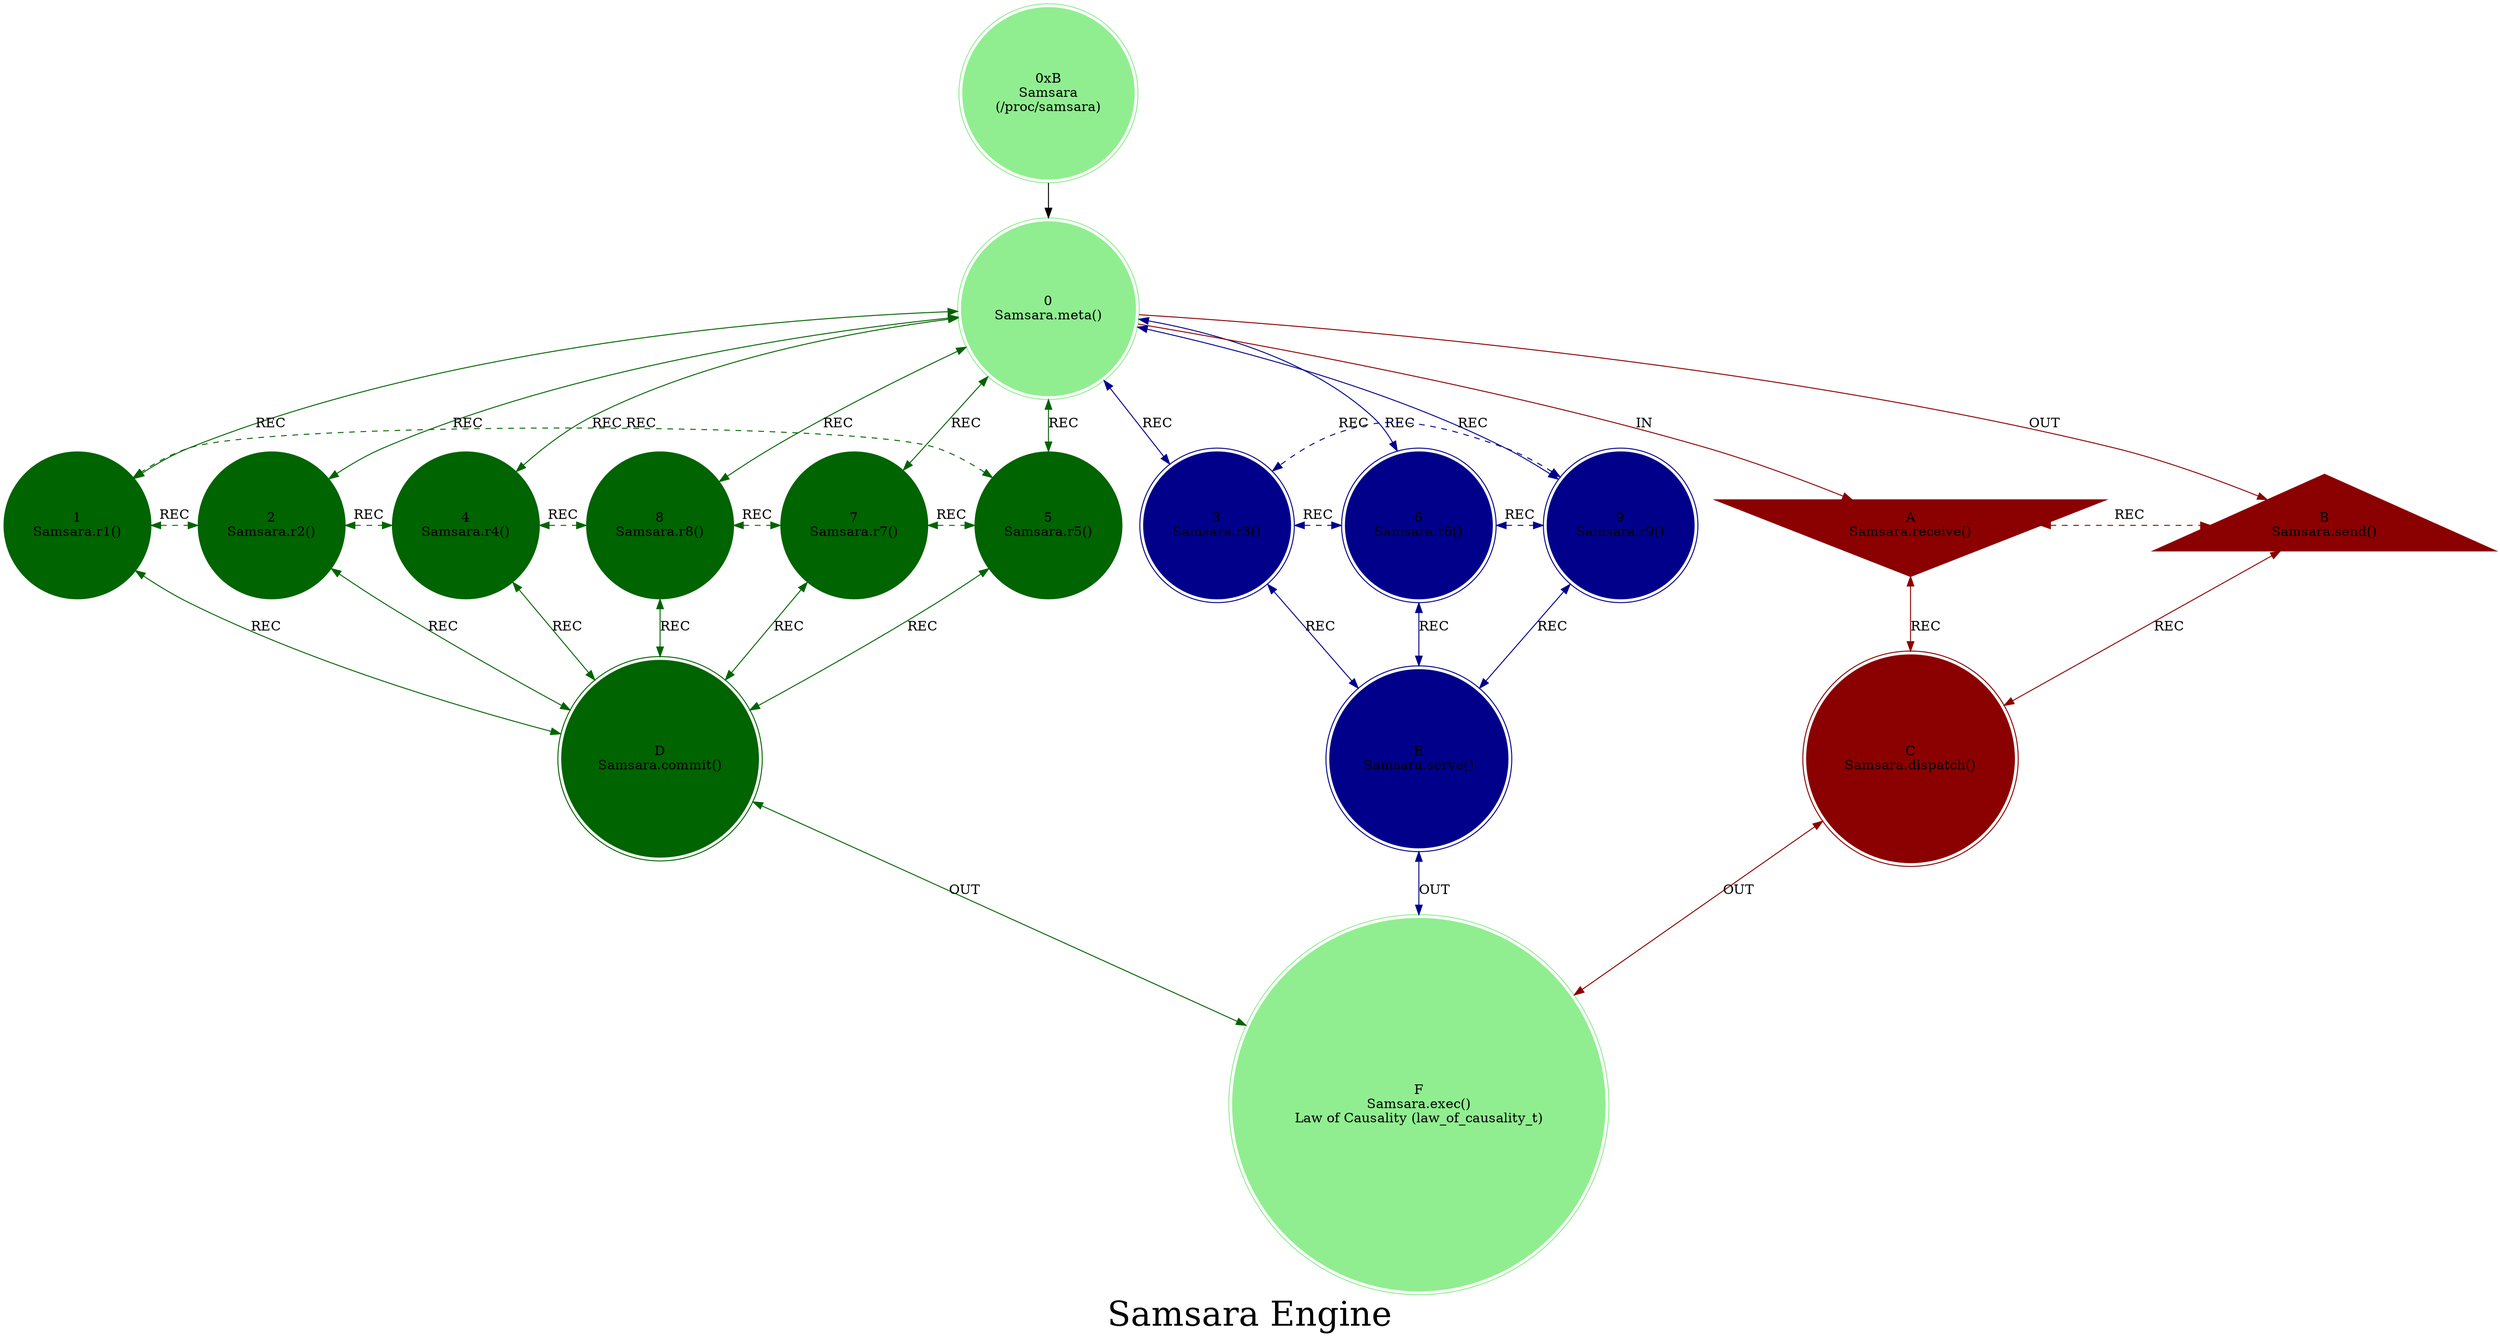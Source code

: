 strict digraph SamsaraEngine {
    label = "Samsara Engine";
    style = filled;
    color = lightgrey;
    fontsize = "36";
    comment = "";
    node [shape = circle; style = filled; color = lightgreen;];
    
    spark_b_mythos_t [label = "0xB\nSamsara\n(/proc/samsara)";shape = doublecircle;];
    
    // r0::meta();r1,r2,r4,r8,r7,r5;r3,r6,r;ra::receive(),rb::send(),rc::dispatch(),rd::commit(),re::serve(),rf::exec()
    spark_0_samsara_t [label = "0\nSamsara.meta()";comment = "Engine Init";shape = doublecircle;];
    spark_1_samsara_t [label = "1\nSamsara.r1()";comment = "initSoul() create new Soul";shape = circle;color = darkgreen;];
    spark_2_samsara_t [label = "2\nSamsara.r2()";comment = "validateSoul() validate Soul integrity";shape = circle;color = darkgreen;];
    spark_4_samsara_t [label = "4\nSamsara.r4()";comment = "normalizeSoul() normalize Soul";shape = circle;color = darkgreen;];
    spark_8_samsara_t [label = "8\nSamsara.r8()";comment = "resetSoul() reset Soul";shape = circle;color = darkgreen;];
    spark_7_samsara_t [label = "7\nSamsara.r7()";comment = "reincarnateSoul() reincarnate Soul";shape = circle;color = darkgreen;];
    spark_5_samsara_t [label = "5\nSamsara.r5()";comment = "refactorSoul() refactor Soul";shape = circle;color = darkgreen;];
    spark_3_samsara_t [label = "3\nSamsara.r3()";comment = "";shape = doublecircle;color = darkblue;];
    spark_6_samsara_t [label = "6\nSamsara.r6()";comment = "";shape = doublecircle;color = darkblue;];
    spark_9_samsara_t [label = "9\nSamsara.r9()";comment = "";shape = doublecircle;color = darkblue;];
    spark_a_samsara_t [label = "A\nSamsara.receive()";comment = "";color = darkred;shape = invtriangle;];
    spark_b_samsara_t [label = "B\nSamsara.send()";comment = "";shape = doublecircle;color = darkred;shape = triangle;];
    spark_c_samsara_t [label = "C\nSamsara.dispatch()";comment = "";shape = doublecircle;color = darkred;];
    spark_d_samsara_t [label = "D\nSamsara.commit()";comment = "`/proc/cycle`";shape = doublecircle;color = darkgreen;];
    spark_e_samsara_t [label = "E\nSamsara.serve()";comment = "`/proc/samsara`";shape = doublecircle;color = darkblue;];
    spark_f_samsara_t [label = "F\nSamsara.exec()\nLaw of Causality (law_of_causality_t)";comment = "`/proc/causality`";shape = doublecircle;];
    
    // IN = Input
    // OUT = Output
    // REC = Recursion
    spark_0_samsara_t -> spark_a_samsara_t [label = "IN"; color = darkred; comment = "";];
    spark_0_samsara_t -> spark_b_samsara_t [label = "OUT"; color = darkred; comment = "";];
    spark_0_samsara_t -> {spark_3_samsara_t spark_6_samsara_t spark_9_samsara_t} [label = "REC"; color = darkblue; comment = ""; dir = both;];
    spark_0_samsara_t -> {spark_1_samsara_t spark_2_samsara_t spark_4_samsara_t spark_8_samsara_t spark_7_samsara_t spark_5_samsara_t} [label = "REC"; color = darkgreen; comment = ""; dir = both;];
    
    {spark_a_samsara_t spark_b_samsara_t} -> spark_c_samsara_t [label = "REC"; color = darkred; comment = ""; dir = both;];
    {spark_1_samsara_t spark_2_samsara_t spark_4_samsara_t spark_8_samsara_t spark_7_samsara_t spark_5_samsara_t} -> spark_d_samsara_t [label = "REC"; color = darkgreen; comment = ""; dir = both;];
    {spark_3_samsara_t spark_6_samsara_t spark_9_samsara_t} -> spark_e_samsara_t [label = "REC"; color = darkblue; comment = ""; dir = both;];
    
    spark_1_samsara_t -> spark_2_samsara_t -> spark_4_samsara_t -> spark_8_samsara_t -> spark_7_samsara_t -> spark_5_samsara_t -> spark_1_samsara_t [label = "REC"; color = darkgreen; comment = ""; style = dashed; constraint = false; dir = both;];
    spark_3_samsara_t -> spark_6_samsara_t -> spark_9_samsara_t -> spark_3_samsara_t [label = "REC"; color = darkblue; comment = ""; style = dashed; constraint = false; dir = both;];
    spark_a_samsara_t -> spark_b_samsara_t [label = "REC"; color = darkred; comment = ""; constraint = false; style = dashed; dir = both;];
    
    spark_c_samsara_t -> spark_f_samsara_t [label = "OUT"; color = darkred; comment = ""; dir = both;];
    spark_d_samsara_t -> spark_f_samsara_t [label = "OUT"; color = darkgreen; comment = ""; dir = both;];
    spark_e_samsara_t -> spark_f_samsara_t [label = "OUT"; color = darkblue; comment = ""; dir = both;];
    spark_b_mythos_t -> spark_0_samsara_t;
}